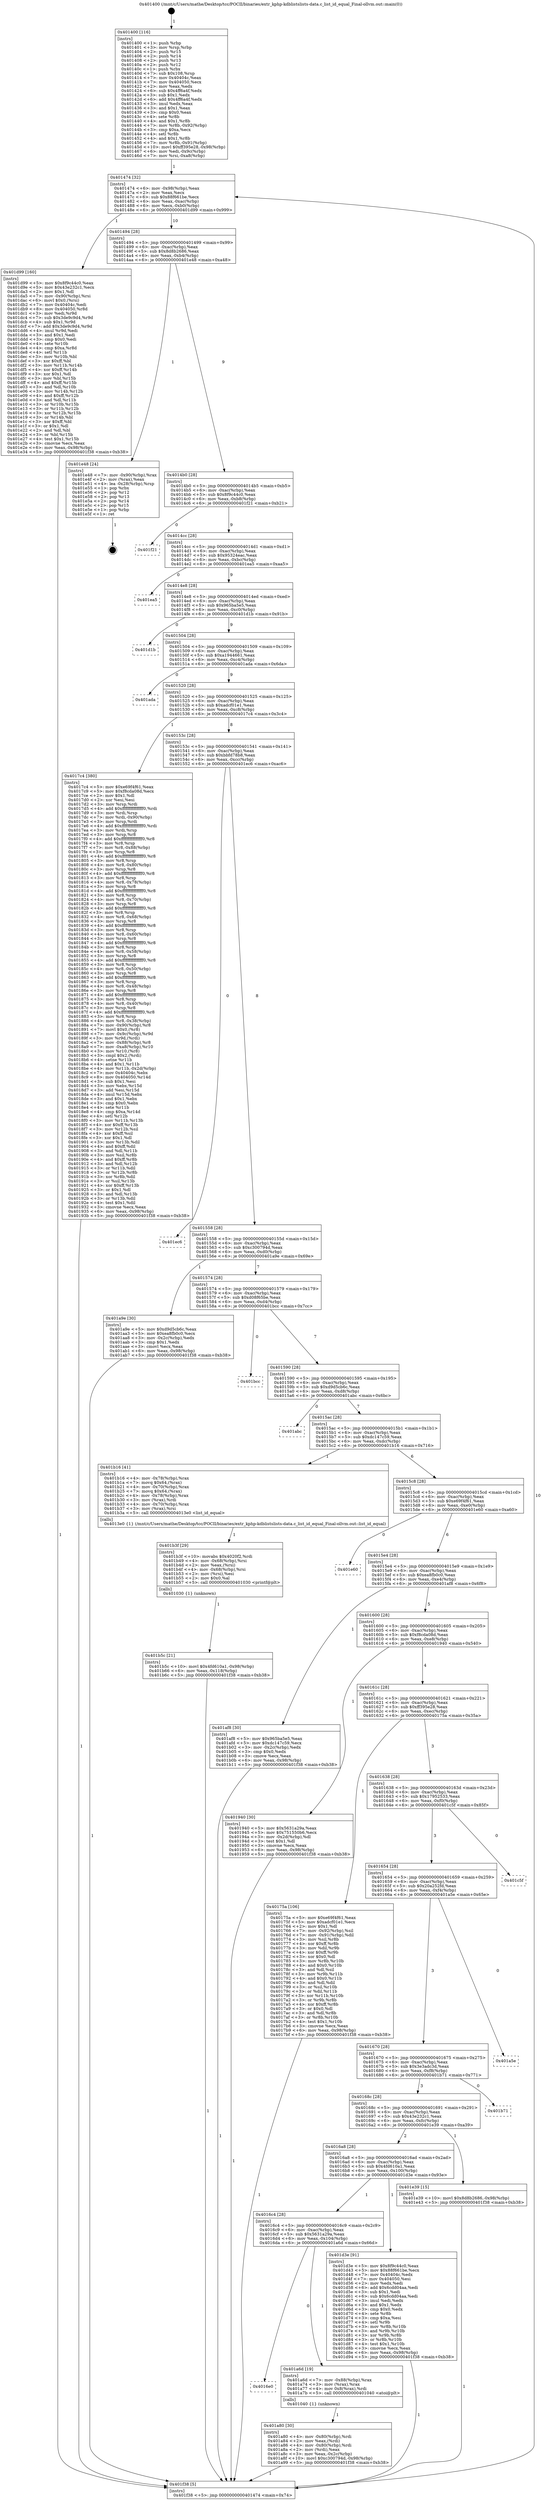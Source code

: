 digraph "0x401400" {
  label = "0x401400 (/mnt/c/Users/mathe/Desktop/tcc/POCII/binaries/extr_kphp-kdblistslists-data.c_list_id_equal_Final-ollvm.out::main(0))"
  labelloc = "t"
  node[shape=record]

  Entry [label="",width=0.3,height=0.3,shape=circle,fillcolor=black,style=filled]
  "0x401474" [label="{
     0x401474 [32]\l
     | [instrs]\l
     &nbsp;&nbsp;0x401474 \<+6\>: mov -0x98(%rbp),%eax\l
     &nbsp;&nbsp;0x40147a \<+2\>: mov %eax,%ecx\l
     &nbsp;&nbsp;0x40147c \<+6\>: sub $0x88f661be,%ecx\l
     &nbsp;&nbsp;0x401482 \<+6\>: mov %eax,-0xac(%rbp)\l
     &nbsp;&nbsp;0x401488 \<+6\>: mov %ecx,-0xb0(%rbp)\l
     &nbsp;&nbsp;0x40148e \<+6\>: je 0000000000401d99 \<main+0x999\>\l
  }"]
  "0x401d99" [label="{
     0x401d99 [160]\l
     | [instrs]\l
     &nbsp;&nbsp;0x401d99 \<+5\>: mov $0x8f9c44c0,%eax\l
     &nbsp;&nbsp;0x401d9e \<+5\>: mov $0x43e232c1,%ecx\l
     &nbsp;&nbsp;0x401da3 \<+2\>: mov $0x1,%dl\l
     &nbsp;&nbsp;0x401da5 \<+7\>: mov -0x90(%rbp),%rsi\l
     &nbsp;&nbsp;0x401dac \<+6\>: movl $0x0,(%rsi)\l
     &nbsp;&nbsp;0x401db2 \<+7\>: mov 0x40404c,%edi\l
     &nbsp;&nbsp;0x401db9 \<+8\>: mov 0x404050,%r8d\l
     &nbsp;&nbsp;0x401dc1 \<+3\>: mov %edi,%r9d\l
     &nbsp;&nbsp;0x401dc4 \<+7\>: sub $0x3de9c9d4,%r9d\l
     &nbsp;&nbsp;0x401dcb \<+4\>: sub $0x1,%r9d\l
     &nbsp;&nbsp;0x401dcf \<+7\>: add $0x3de9c9d4,%r9d\l
     &nbsp;&nbsp;0x401dd6 \<+4\>: imul %r9d,%edi\l
     &nbsp;&nbsp;0x401dda \<+3\>: and $0x1,%edi\l
     &nbsp;&nbsp;0x401ddd \<+3\>: cmp $0x0,%edi\l
     &nbsp;&nbsp;0x401de0 \<+4\>: sete %r10b\l
     &nbsp;&nbsp;0x401de4 \<+4\>: cmp $0xa,%r8d\l
     &nbsp;&nbsp;0x401de8 \<+4\>: setl %r11b\l
     &nbsp;&nbsp;0x401dec \<+3\>: mov %r10b,%bl\l
     &nbsp;&nbsp;0x401def \<+3\>: xor $0xff,%bl\l
     &nbsp;&nbsp;0x401df2 \<+3\>: mov %r11b,%r14b\l
     &nbsp;&nbsp;0x401df5 \<+4\>: xor $0xff,%r14b\l
     &nbsp;&nbsp;0x401df9 \<+3\>: xor $0x1,%dl\l
     &nbsp;&nbsp;0x401dfc \<+3\>: mov %bl,%r15b\l
     &nbsp;&nbsp;0x401dff \<+4\>: and $0xff,%r15b\l
     &nbsp;&nbsp;0x401e03 \<+3\>: and %dl,%r10b\l
     &nbsp;&nbsp;0x401e06 \<+3\>: mov %r14b,%r12b\l
     &nbsp;&nbsp;0x401e09 \<+4\>: and $0xff,%r12b\l
     &nbsp;&nbsp;0x401e0d \<+3\>: and %dl,%r11b\l
     &nbsp;&nbsp;0x401e10 \<+3\>: or %r10b,%r15b\l
     &nbsp;&nbsp;0x401e13 \<+3\>: or %r11b,%r12b\l
     &nbsp;&nbsp;0x401e16 \<+3\>: xor %r12b,%r15b\l
     &nbsp;&nbsp;0x401e19 \<+3\>: or %r14b,%bl\l
     &nbsp;&nbsp;0x401e1c \<+3\>: xor $0xff,%bl\l
     &nbsp;&nbsp;0x401e1f \<+3\>: or $0x1,%dl\l
     &nbsp;&nbsp;0x401e22 \<+2\>: and %dl,%bl\l
     &nbsp;&nbsp;0x401e24 \<+3\>: or %bl,%r15b\l
     &nbsp;&nbsp;0x401e27 \<+4\>: test $0x1,%r15b\l
     &nbsp;&nbsp;0x401e2b \<+3\>: cmovne %ecx,%eax\l
     &nbsp;&nbsp;0x401e2e \<+6\>: mov %eax,-0x98(%rbp)\l
     &nbsp;&nbsp;0x401e34 \<+5\>: jmp 0000000000401f38 \<main+0xb38\>\l
  }"]
  "0x401494" [label="{
     0x401494 [28]\l
     | [instrs]\l
     &nbsp;&nbsp;0x401494 \<+5\>: jmp 0000000000401499 \<main+0x99\>\l
     &nbsp;&nbsp;0x401499 \<+6\>: mov -0xac(%rbp),%eax\l
     &nbsp;&nbsp;0x40149f \<+5\>: sub $0x8d8b2686,%eax\l
     &nbsp;&nbsp;0x4014a4 \<+6\>: mov %eax,-0xb4(%rbp)\l
     &nbsp;&nbsp;0x4014aa \<+6\>: je 0000000000401e48 \<main+0xa48\>\l
  }"]
  Exit [label="",width=0.3,height=0.3,shape=circle,fillcolor=black,style=filled,peripheries=2]
  "0x401e48" [label="{
     0x401e48 [24]\l
     | [instrs]\l
     &nbsp;&nbsp;0x401e48 \<+7\>: mov -0x90(%rbp),%rax\l
     &nbsp;&nbsp;0x401e4f \<+2\>: mov (%rax),%eax\l
     &nbsp;&nbsp;0x401e51 \<+4\>: lea -0x28(%rbp),%rsp\l
     &nbsp;&nbsp;0x401e55 \<+1\>: pop %rbx\l
     &nbsp;&nbsp;0x401e56 \<+2\>: pop %r12\l
     &nbsp;&nbsp;0x401e58 \<+2\>: pop %r13\l
     &nbsp;&nbsp;0x401e5a \<+2\>: pop %r14\l
     &nbsp;&nbsp;0x401e5c \<+2\>: pop %r15\l
     &nbsp;&nbsp;0x401e5e \<+1\>: pop %rbp\l
     &nbsp;&nbsp;0x401e5f \<+1\>: ret\l
  }"]
  "0x4014b0" [label="{
     0x4014b0 [28]\l
     | [instrs]\l
     &nbsp;&nbsp;0x4014b0 \<+5\>: jmp 00000000004014b5 \<main+0xb5\>\l
     &nbsp;&nbsp;0x4014b5 \<+6\>: mov -0xac(%rbp),%eax\l
     &nbsp;&nbsp;0x4014bb \<+5\>: sub $0x8f9c44c0,%eax\l
     &nbsp;&nbsp;0x4014c0 \<+6\>: mov %eax,-0xb8(%rbp)\l
     &nbsp;&nbsp;0x4014c6 \<+6\>: je 0000000000401f21 \<main+0xb21\>\l
  }"]
  "0x401b5c" [label="{
     0x401b5c [21]\l
     | [instrs]\l
     &nbsp;&nbsp;0x401b5c \<+10\>: movl $0x4fd610a1,-0x98(%rbp)\l
     &nbsp;&nbsp;0x401b66 \<+6\>: mov %eax,-0x118(%rbp)\l
     &nbsp;&nbsp;0x401b6c \<+5\>: jmp 0000000000401f38 \<main+0xb38\>\l
  }"]
  "0x401f21" [label="{
     0x401f21\l
  }", style=dashed]
  "0x4014cc" [label="{
     0x4014cc [28]\l
     | [instrs]\l
     &nbsp;&nbsp;0x4014cc \<+5\>: jmp 00000000004014d1 \<main+0xd1\>\l
     &nbsp;&nbsp;0x4014d1 \<+6\>: mov -0xac(%rbp),%eax\l
     &nbsp;&nbsp;0x4014d7 \<+5\>: sub $0x95324eac,%eax\l
     &nbsp;&nbsp;0x4014dc \<+6\>: mov %eax,-0xbc(%rbp)\l
     &nbsp;&nbsp;0x4014e2 \<+6\>: je 0000000000401ea5 \<main+0xaa5\>\l
  }"]
  "0x401b3f" [label="{
     0x401b3f [29]\l
     | [instrs]\l
     &nbsp;&nbsp;0x401b3f \<+10\>: movabs $0x4020f2,%rdi\l
     &nbsp;&nbsp;0x401b49 \<+4\>: mov -0x68(%rbp),%rsi\l
     &nbsp;&nbsp;0x401b4d \<+2\>: mov %eax,(%rsi)\l
     &nbsp;&nbsp;0x401b4f \<+4\>: mov -0x68(%rbp),%rsi\l
     &nbsp;&nbsp;0x401b53 \<+2\>: mov (%rsi),%esi\l
     &nbsp;&nbsp;0x401b55 \<+2\>: mov $0x0,%al\l
     &nbsp;&nbsp;0x401b57 \<+5\>: call 0000000000401030 \<printf@plt\>\l
     | [calls]\l
     &nbsp;&nbsp;0x401030 \{1\} (unknown)\l
  }"]
  "0x401ea5" [label="{
     0x401ea5\l
  }", style=dashed]
  "0x4014e8" [label="{
     0x4014e8 [28]\l
     | [instrs]\l
     &nbsp;&nbsp;0x4014e8 \<+5\>: jmp 00000000004014ed \<main+0xed\>\l
     &nbsp;&nbsp;0x4014ed \<+6\>: mov -0xac(%rbp),%eax\l
     &nbsp;&nbsp;0x4014f3 \<+5\>: sub $0x965ba5e5,%eax\l
     &nbsp;&nbsp;0x4014f8 \<+6\>: mov %eax,-0xc0(%rbp)\l
     &nbsp;&nbsp;0x4014fe \<+6\>: je 0000000000401d1b \<main+0x91b\>\l
  }"]
  "0x401a80" [label="{
     0x401a80 [30]\l
     | [instrs]\l
     &nbsp;&nbsp;0x401a80 \<+4\>: mov -0x80(%rbp),%rdi\l
     &nbsp;&nbsp;0x401a84 \<+2\>: mov %eax,(%rdi)\l
     &nbsp;&nbsp;0x401a86 \<+4\>: mov -0x80(%rbp),%rdi\l
     &nbsp;&nbsp;0x401a8a \<+2\>: mov (%rdi),%eax\l
     &nbsp;&nbsp;0x401a8c \<+3\>: mov %eax,-0x2c(%rbp)\l
     &nbsp;&nbsp;0x401a8f \<+10\>: movl $0xc300794d,-0x98(%rbp)\l
     &nbsp;&nbsp;0x401a99 \<+5\>: jmp 0000000000401f38 \<main+0xb38\>\l
  }"]
  "0x401d1b" [label="{
     0x401d1b\l
  }", style=dashed]
  "0x401504" [label="{
     0x401504 [28]\l
     | [instrs]\l
     &nbsp;&nbsp;0x401504 \<+5\>: jmp 0000000000401509 \<main+0x109\>\l
     &nbsp;&nbsp;0x401509 \<+6\>: mov -0xac(%rbp),%eax\l
     &nbsp;&nbsp;0x40150f \<+5\>: sub $0xa1944661,%eax\l
     &nbsp;&nbsp;0x401514 \<+6\>: mov %eax,-0xc4(%rbp)\l
     &nbsp;&nbsp;0x40151a \<+6\>: je 0000000000401ada \<main+0x6da\>\l
  }"]
  "0x4016e0" [label="{
     0x4016e0\l
  }", style=dashed]
  "0x401ada" [label="{
     0x401ada\l
  }", style=dashed]
  "0x401520" [label="{
     0x401520 [28]\l
     | [instrs]\l
     &nbsp;&nbsp;0x401520 \<+5\>: jmp 0000000000401525 \<main+0x125\>\l
     &nbsp;&nbsp;0x401525 \<+6\>: mov -0xac(%rbp),%eax\l
     &nbsp;&nbsp;0x40152b \<+5\>: sub $0xadcf01e1,%eax\l
     &nbsp;&nbsp;0x401530 \<+6\>: mov %eax,-0xc8(%rbp)\l
     &nbsp;&nbsp;0x401536 \<+6\>: je 00000000004017c4 \<main+0x3c4\>\l
  }"]
  "0x401a6d" [label="{
     0x401a6d [19]\l
     | [instrs]\l
     &nbsp;&nbsp;0x401a6d \<+7\>: mov -0x88(%rbp),%rax\l
     &nbsp;&nbsp;0x401a74 \<+3\>: mov (%rax),%rax\l
     &nbsp;&nbsp;0x401a77 \<+4\>: mov 0x8(%rax),%rdi\l
     &nbsp;&nbsp;0x401a7b \<+5\>: call 0000000000401040 \<atoi@plt\>\l
     | [calls]\l
     &nbsp;&nbsp;0x401040 \{1\} (unknown)\l
  }"]
  "0x4017c4" [label="{
     0x4017c4 [380]\l
     | [instrs]\l
     &nbsp;&nbsp;0x4017c4 \<+5\>: mov $0xe69f4f61,%eax\l
     &nbsp;&nbsp;0x4017c9 \<+5\>: mov $0xf8cda08d,%ecx\l
     &nbsp;&nbsp;0x4017ce \<+2\>: mov $0x1,%dl\l
     &nbsp;&nbsp;0x4017d0 \<+2\>: xor %esi,%esi\l
     &nbsp;&nbsp;0x4017d2 \<+3\>: mov %rsp,%rdi\l
     &nbsp;&nbsp;0x4017d5 \<+4\>: add $0xfffffffffffffff0,%rdi\l
     &nbsp;&nbsp;0x4017d9 \<+3\>: mov %rdi,%rsp\l
     &nbsp;&nbsp;0x4017dc \<+7\>: mov %rdi,-0x90(%rbp)\l
     &nbsp;&nbsp;0x4017e3 \<+3\>: mov %rsp,%rdi\l
     &nbsp;&nbsp;0x4017e6 \<+4\>: add $0xfffffffffffffff0,%rdi\l
     &nbsp;&nbsp;0x4017ea \<+3\>: mov %rdi,%rsp\l
     &nbsp;&nbsp;0x4017ed \<+3\>: mov %rsp,%r8\l
     &nbsp;&nbsp;0x4017f0 \<+4\>: add $0xfffffffffffffff0,%r8\l
     &nbsp;&nbsp;0x4017f4 \<+3\>: mov %r8,%rsp\l
     &nbsp;&nbsp;0x4017f7 \<+7\>: mov %r8,-0x88(%rbp)\l
     &nbsp;&nbsp;0x4017fe \<+3\>: mov %rsp,%r8\l
     &nbsp;&nbsp;0x401801 \<+4\>: add $0xfffffffffffffff0,%r8\l
     &nbsp;&nbsp;0x401805 \<+3\>: mov %r8,%rsp\l
     &nbsp;&nbsp;0x401808 \<+4\>: mov %r8,-0x80(%rbp)\l
     &nbsp;&nbsp;0x40180c \<+3\>: mov %rsp,%r8\l
     &nbsp;&nbsp;0x40180f \<+4\>: add $0xfffffffffffffff0,%r8\l
     &nbsp;&nbsp;0x401813 \<+3\>: mov %r8,%rsp\l
     &nbsp;&nbsp;0x401816 \<+4\>: mov %r8,-0x78(%rbp)\l
     &nbsp;&nbsp;0x40181a \<+3\>: mov %rsp,%r8\l
     &nbsp;&nbsp;0x40181d \<+4\>: add $0xfffffffffffffff0,%r8\l
     &nbsp;&nbsp;0x401821 \<+3\>: mov %r8,%rsp\l
     &nbsp;&nbsp;0x401824 \<+4\>: mov %r8,-0x70(%rbp)\l
     &nbsp;&nbsp;0x401828 \<+3\>: mov %rsp,%r8\l
     &nbsp;&nbsp;0x40182b \<+4\>: add $0xfffffffffffffff0,%r8\l
     &nbsp;&nbsp;0x40182f \<+3\>: mov %r8,%rsp\l
     &nbsp;&nbsp;0x401832 \<+4\>: mov %r8,-0x68(%rbp)\l
     &nbsp;&nbsp;0x401836 \<+3\>: mov %rsp,%r8\l
     &nbsp;&nbsp;0x401839 \<+4\>: add $0xfffffffffffffff0,%r8\l
     &nbsp;&nbsp;0x40183d \<+3\>: mov %r8,%rsp\l
     &nbsp;&nbsp;0x401840 \<+4\>: mov %r8,-0x60(%rbp)\l
     &nbsp;&nbsp;0x401844 \<+3\>: mov %rsp,%r8\l
     &nbsp;&nbsp;0x401847 \<+4\>: add $0xfffffffffffffff0,%r8\l
     &nbsp;&nbsp;0x40184b \<+3\>: mov %r8,%rsp\l
     &nbsp;&nbsp;0x40184e \<+4\>: mov %r8,-0x58(%rbp)\l
     &nbsp;&nbsp;0x401852 \<+3\>: mov %rsp,%r8\l
     &nbsp;&nbsp;0x401855 \<+4\>: add $0xfffffffffffffff0,%r8\l
     &nbsp;&nbsp;0x401859 \<+3\>: mov %r8,%rsp\l
     &nbsp;&nbsp;0x40185c \<+4\>: mov %r8,-0x50(%rbp)\l
     &nbsp;&nbsp;0x401860 \<+3\>: mov %rsp,%r8\l
     &nbsp;&nbsp;0x401863 \<+4\>: add $0xfffffffffffffff0,%r8\l
     &nbsp;&nbsp;0x401867 \<+3\>: mov %r8,%rsp\l
     &nbsp;&nbsp;0x40186a \<+4\>: mov %r8,-0x48(%rbp)\l
     &nbsp;&nbsp;0x40186e \<+3\>: mov %rsp,%r8\l
     &nbsp;&nbsp;0x401871 \<+4\>: add $0xfffffffffffffff0,%r8\l
     &nbsp;&nbsp;0x401875 \<+3\>: mov %r8,%rsp\l
     &nbsp;&nbsp;0x401878 \<+4\>: mov %r8,-0x40(%rbp)\l
     &nbsp;&nbsp;0x40187c \<+3\>: mov %rsp,%r8\l
     &nbsp;&nbsp;0x40187f \<+4\>: add $0xfffffffffffffff0,%r8\l
     &nbsp;&nbsp;0x401883 \<+3\>: mov %r8,%rsp\l
     &nbsp;&nbsp;0x401886 \<+4\>: mov %r8,-0x38(%rbp)\l
     &nbsp;&nbsp;0x40188a \<+7\>: mov -0x90(%rbp),%r8\l
     &nbsp;&nbsp;0x401891 \<+7\>: movl $0x0,(%r8)\l
     &nbsp;&nbsp;0x401898 \<+7\>: mov -0x9c(%rbp),%r9d\l
     &nbsp;&nbsp;0x40189f \<+3\>: mov %r9d,(%rdi)\l
     &nbsp;&nbsp;0x4018a2 \<+7\>: mov -0x88(%rbp),%r8\l
     &nbsp;&nbsp;0x4018a9 \<+7\>: mov -0xa8(%rbp),%r10\l
     &nbsp;&nbsp;0x4018b0 \<+3\>: mov %r10,(%r8)\l
     &nbsp;&nbsp;0x4018b3 \<+3\>: cmpl $0x2,(%rdi)\l
     &nbsp;&nbsp;0x4018b6 \<+4\>: setne %r11b\l
     &nbsp;&nbsp;0x4018ba \<+4\>: and $0x1,%r11b\l
     &nbsp;&nbsp;0x4018be \<+4\>: mov %r11b,-0x2d(%rbp)\l
     &nbsp;&nbsp;0x4018c2 \<+7\>: mov 0x40404c,%ebx\l
     &nbsp;&nbsp;0x4018c9 \<+8\>: mov 0x404050,%r14d\l
     &nbsp;&nbsp;0x4018d1 \<+3\>: sub $0x1,%esi\l
     &nbsp;&nbsp;0x4018d4 \<+3\>: mov %ebx,%r15d\l
     &nbsp;&nbsp;0x4018d7 \<+3\>: add %esi,%r15d\l
     &nbsp;&nbsp;0x4018da \<+4\>: imul %r15d,%ebx\l
     &nbsp;&nbsp;0x4018de \<+3\>: and $0x1,%ebx\l
     &nbsp;&nbsp;0x4018e1 \<+3\>: cmp $0x0,%ebx\l
     &nbsp;&nbsp;0x4018e4 \<+4\>: sete %r11b\l
     &nbsp;&nbsp;0x4018e8 \<+4\>: cmp $0xa,%r14d\l
     &nbsp;&nbsp;0x4018ec \<+4\>: setl %r12b\l
     &nbsp;&nbsp;0x4018f0 \<+3\>: mov %r11b,%r13b\l
     &nbsp;&nbsp;0x4018f3 \<+4\>: xor $0xff,%r13b\l
     &nbsp;&nbsp;0x4018f7 \<+3\>: mov %r12b,%sil\l
     &nbsp;&nbsp;0x4018fa \<+4\>: xor $0xff,%sil\l
     &nbsp;&nbsp;0x4018fe \<+3\>: xor $0x1,%dl\l
     &nbsp;&nbsp;0x401901 \<+3\>: mov %r13b,%dil\l
     &nbsp;&nbsp;0x401904 \<+4\>: and $0xff,%dil\l
     &nbsp;&nbsp;0x401908 \<+3\>: and %dl,%r11b\l
     &nbsp;&nbsp;0x40190b \<+3\>: mov %sil,%r8b\l
     &nbsp;&nbsp;0x40190e \<+4\>: and $0xff,%r8b\l
     &nbsp;&nbsp;0x401912 \<+3\>: and %dl,%r12b\l
     &nbsp;&nbsp;0x401915 \<+3\>: or %r11b,%dil\l
     &nbsp;&nbsp;0x401918 \<+3\>: or %r12b,%r8b\l
     &nbsp;&nbsp;0x40191b \<+3\>: xor %r8b,%dil\l
     &nbsp;&nbsp;0x40191e \<+3\>: or %sil,%r13b\l
     &nbsp;&nbsp;0x401921 \<+4\>: xor $0xff,%r13b\l
     &nbsp;&nbsp;0x401925 \<+3\>: or $0x1,%dl\l
     &nbsp;&nbsp;0x401928 \<+3\>: and %dl,%r13b\l
     &nbsp;&nbsp;0x40192b \<+3\>: or %r13b,%dil\l
     &nbsp;&nbsp;0x40192e \<+4\>: test $0x1,%dil\l
     &nbsp;&nbsp;0x401932 \<+3\>: cmovne %ecx,%eax\l
     &nbsp;&nbsp;0x401935 \<+6\>: mov %eax,-0x98(%rbp)\l
     &nbsp;&nbsp;0x40193b \<+5\>: jmp 0000000000401f38 \<main+0xb38\>\l
  }"]
  "0x40153c" [label="{
     0x40153c [28]\l
     | [instrs]\l
     &nbsp;&nbsp;0x40153c \<+5\>: jmp 0000000000401541 \<main+0x141\>\l
     &nbsp;&nbsp;0x401541 \<+6\>: mov -0xac(%rbp),%eax\l
     &nbsp;&nbsp;0x401547 \<+5\>: sub $0xbbfd78b8,%eax\l
     &nbsp;&nbsp;0x40154c \<+6\>: mov %eax,-0xcc(%rbp)\l
     &nbsp;&nbsp;0x401552 \<+6\>: je 0000000000401ec6 \<main+0xac6\>\l
  }"]
  "0x4016c4" [label="{
     0x4016c4 [28]\l
     | [instrs]\l
     &nbsp;&nbsp;0x4016c4 \<+5\>: jmp 00000000004016c9 \<main+0x2c9\>\l
     &nbsp;&nbsp;0x4016c9 \<+6\>: mov -0xac(%rbp),%eax\l
     &nbsp;&nbsp;0x4016cf \<+5\>: sub $0x5631a29a,%eax\l
     &nbsp;&nbsp;0x4016d4 \<+6\>: mov %eax,-0x104(%rbp)\l
     &nbsp;&nbsp;0x4016da \<+6\>: je 0000000000401a6d \<main+0x66d\>\l
  }"]
  "0x401ec6" [label="{
     0x401ec6\l
  }", style=dashed]
  "0x401558" [label="{
     0x401558 [28]\l
     | [instrs]\l
     &nbsp;&nbsp;0x401558 \<+5\>: jmp 000000000040155d \<main+0x15d\>\l
     &nbsp;&nbsp;0x40155d \<+6\>: mov -0xac(%rbp),%eax\l
     &nbsp;&nbsp;0x401563 \<+5\>: sub $0xc300794d,%eax\l
     &nbsp;&nbsp;0x401568 \<+6\>: mov %eax,-0xd0(%rbp)\l
     &nbsp;&nbsp;0x40156e \<+6\>: je 0000000000401a9e \<main+0x69e\>\l
  }"]
  "0x401d3e" [label="{
     0x401d3e [91]\l
     | [instrs]\l
     &nbsp;&nbsp;0x401d3e \<+5\>: mov $0x8f9c44c0,%eax\l
     &nbsp;&nbsp;0x401d43 \<+5\>: mov $0x88f661be,%ecx\l
     &nbsp;&nbsp;0x401d48 \<+7\>: mov 0x40404c,%edx\l
     &nbsp;&nbsp;0x401d4f \<+7\>: mov 0x404050,%esi\l
     &nbsp;&nbsp;0x401d56 \<+2\>: mov %edx,%edi\l
     &nbsp;&nbsp;0x401d58 \<+6\>: add $0x6cdd04aa,%edi\l
     &nbsp;&nbsp;0x401d5e \<+3\>: sub $0x1,%edi\l
     &nbsp;&nbsp;0x401d61 \<+6\>: sub $0x6cdd04aa,%edi\l
     &nbsp;&nbsp;0x401d67 \<+3\>: imul %edi,%edx\l
     &nbsp;&nbsp;0x401d6a \<+3\>: and $0x1,%edx\l
     &nbsp;&nbsp;0x401d6d \<+3\>: cmp $0x0,%edx\l
     &nbsp;&nbsp;0x401d70 \<+4\>: sete %r8b\l
     &nbsp;&nbsp;0x401d74 \<+3\>: cmp $0xa,%esi\l
     &nbsp;&nbsp;0x401d77 \<+4\>: setl %r9b\l
     &nbsp;&nbsp;0x401d7b \<+3\>: mov %r8b,%r10b\l
     &nbsp;&nbsp;0x401d7e \<+3\>: and %r9b,%r10b\l
     &nbsp;&nbsp;0x401d81 \<+3\>: xor %r9b,%r8b\l
     &nbsp;&nbsp;0x401d84 \<+3\>: or %r8b,%r10b\l
     &nbsp;&nbsp;0x401d87 \<+4\>: test $0x1,%r10b\l
     &nbsp;&nbsp;0x401d8b \<+3\>: cmovne %ecx,%eax\l
     &nbsp;&nbsp;0x401d8e \<+6\>: mov %eax,-0x98(%rbp)\l
     &nbsp;&nbsp;0x401d94 \<+5\>: jmp 0000000000401f38 \<main+0xb38\>\l
  }"]
  "0x401a9e" [label="{
     0x401a9e [30]\l
     | [instrs]\l
     &nbsp;&nbsp;0x401a9e \<+5\>: mov $0xd9d5cb6c,%eax\l
     &nbsp;&nbsp;0x401aa3 \<+5\>: mov $0xea8fb0c0,%ecx\l
     &nbsp;&nbsp;0x401aa8 \<+3\>: mov -0x2c(%rbp),%edx\l
     &nbsp;&nbsp;0x401aab \<+3\>: cmp $0x1,%edx\l
     &nbsp;&nbsp;0x401aae \<+3\>: cmovl %ecx,%eax\l
     &nbsp;&nbsp;0x401ab1 \<+6\>: mov %eax,-0x98(%rbp)\l
     &nbsp;&nbsp;0x401ab7 \<+5\>: jmp 0000000000401f38 \<main+0xb38\>\l
  }"]
  "0x401574" [label="{
     0x401574 [28]\l
     | [instrs]\l
     &nbsp;&nbsp;0x401574 \<+5\>: jmp 0000000000401579 \<main+0x179\>\l
     &nbsp;&nbsp;0x401579 \<+6\>: mov -0xac(%rbp),%eax\l
     &nbsp;&nbsp;0x40157f \<+5\>: sub $0xd08f65be,%eax\l
     &nbsp;&nbsp;0x401584 \<+6\>: mov %eax,-0xd4(%rbp)\l
     &nbsp;&nbsp;0x40158a \<+6\>: je 0000000000401bcc \<main+0x7cc\>\l
  }"]
  "0x4016a8" [label="{
     0x4016a8 [28]\l
     | [instrs]\l
     &nbsp;&nbsp;0x4016a8 \<+5\>: jmp 00000000004016ad \<main+0x2ad\>\l
     &nbsp;&nbsp;0x4016ad \<+6\>: mov -0xac(%rbp),%eax\l
     &nbsp;&nbsp;0x4016b3 \<+5\>: sub $0x4fd610a1,%eax\l
     &nbsp;&nbsp;0x4016b8 \<+6\>: mov %eax,-0x100(%rbp)\l
     &nbsp;&nbsp;0x4016be \<+6\>: je 0000000000401d3e \<main+0x93e\>\l
  }"]
  "0x401bcc" [label="{
     0x401bcc\l
  }", style=dashed]
  "0x401590" [label="{
     0x401590 [28]\l
     | [instrs]\l
     &nbsp;&nbsp;0x401590 \<+5\>: jmp 0000000000401595 \<main+0x195\>\l
     &nbsp;&nbsp;0x401595 \<+6\>: mov -0xac(%rbp),%eax\l
     &nbsp;&nbsp;0x40159b \<+5\>: sub $0xd9d5cb6c,%eax\l
     &nbsp;&nbsp;0x4015a0 \<+6\>: mov %eax,-0xd8(%rbp)\l
     &nbsp;&nbsp;0x4015a6 \<+6\>: je 0000000000401abc \<main+0x6bc\>\l
  }"]
  "0x401e39" [label="{
     0x401e39 [15]\l
     | [instrs]\l
     &nbsp;&nbsp;0x401e39 \<+10\>: movl $0x8d8b2686,-0x98(%rbp)\l
     &nbsp;&nbsp;0x401e43 \<+5\>: jmp 0000000000401f38 \<main+0xb38\>\l
  }"]
  "0x401abc" [label="{
     0x401abc\l
  }", style=dashed]
  "0x4015ac" [label="{
     0x4015ac [28]\l
     | [instrs]\l
     &nbsp;&nbsp;0x4015ac \<+5\>: jmp 00000000004015b1 \<main+0x1b1\>\l
     &nbsp;&nbsp;0x4015b1 \<+6\>: mov -0xac(%rbp),%eax\l
     &nbsp;&nbsp;0x4015b7 \<+5\>: sub $0xdc147c59,%eax\l
     &nbsp;&nbsp;0x4015bc \<+6\>: mov %eax,-0xdc(%rbp)\l
     &nbsp;&nbsp;0x4015c2 \<+6\>: je 0000000000401b16 \<main+0x716\>\l
  }"]
  "0x40168c" [label="{
     0x40168c [28]\l
     | [instrs]\l
     &nbsp;&nbsp;0x40168c \<+5\>: jmp 0000000000401691 \<main+0x291\>\l
     &nbsp;&nbsp;0x401691 \<+6\>: mov -0xac(%rbp),%eax\l
     &nbsp;&nbsp;0x401697 \<+5\>: sub $0x43e232c1,%eax\l
     &nbsp;&nbsp;0x40169c \<+6\>: mov %eax,-0xfc(%rbp)\l
     &nbsp;&nbsp;0x4016a2 \<+6\>: je 0000000000401e39 \<main+0xa39\>\l
  }"]
  "0x401b16" [label="{
     0x401b16 [41]\l
     | [instrs]\l
     &nbsp;&nbsp;0x401b16 \<+4\>: mov -0x78(%rbp),%rax\l
     &nbsp;&nbsp;0x401b1a \<+7\>: movq $0x64,(%rax)\l
     &nbsp;&nbsp;0x401b21 \<+4\>: mov -0x70(%rbp),%rax\l
     &nbsp;&nbsp;0x401b25 \<+7\>: movq $0x64,(%rax)\l
     &nbsp;&nbsp;0x401b2c \<+4\>: mov -0x78(%rbp),%rax\l
     &nbsp;&nbsp;0x401b30 \<+3\>: mov (%rax),%rdi\l
     &nbsp;&nbsp;0x401b33 \<+4\>: mov -0x70(%rbp),%rax\l
     &nbsp;&nbsp;0x401b37 \<+3\>: mov (%rax),%rsi\l
     &nbsp;&nbsp;0x401b3a \<+5\>: call 00000000004013e0 \<list_id_equal\>\l
     | [calls]\l
     &nbsp;&nbsp;0x4013e0 \{1\} (/mnt/c/Users/mathe/Desktop/tcc/POCII/binaries/extr_kphp-kdblistslists-data.c_list_id_equal_Final-ollvm.out::list_id_equal)\l
  }"]
  "0x4015c8" [label="{
     0x4015c8 [28]\l
     | [instrs]\l
     &nbsp;&nbsp;0x4015c8 \<+5\>: jmp 00000000004015cd \<main+0x1cd\>\l
     &nbsp;&nbsp;0x4015cd \<+6\>: mov -0xac(%rbp),%eax\l
     &nbsp;&nbsp;0x4015d3 \<+5\>: sub $0xe69f4f61,%eax\l
     &nbsp;&nbsp;0x4015d8 \<+6\>: mov %eax,-0xe0(%rbp)\l
     &nbsp;&nbsp;0x4015de \<+6\>: je 0000000000401e60 \<main+0xa60\>\l
  }"]
  "0x401b71" [label="{
     0x401b71\l
  }", style=dashed]
  "0x401e60" [label="{
     0x401e60\l
  }", style=dashed]
  "0x4015e4" [label="{
     0x4015e4 [28]\l
     | [instrs]\l
     &nbsp;&nbsp;0x4015e4 \<+5\>: jmp 00000000004015e9 \<main+0x1e9\>\l
     &nbsp;&nbsp;0x4015e9 \<+6\>: mov -0xac(%rbp),%eax\l
     &nbsp;&nbsp;0x4015ef \<+5\>: sub $0xea8fb0c0,%eax\l
     &nbsp;&nbsp;0x4015f4 \<+6\>: mov %eax,-0xe4(%rbp)\l
     &nbsp;&nbsp;0x4015fa \<+6\>: je 0000000000401af8 \<main+0x6f8\>\l
  }"]
  "0x401670" [label="{
     0x401670 [28]\l
     | [instrs]\l
     &nbsp;&nbsp;0x401670 \<+5\>: jmp 0000000000401675 \<main+0x275\>\l
     &nbsp;&nbsp;0x401675 \<+6\>: mov -0xac(%rbp),%eax\l
     &nbsp;&nbsp;0x40167b \<+5\>: sub $0x3e3adc3d,%eax\l
     &nbsp;&nbsp;0x401680 \<+6\>: mov %eax,-0xf8(%rbp)\l
     &nbsp;&nbsp;0x401686 \<+6\>: je 0000000000401b71 \<main+0x771\>\l
  }"]
  "0x401af8" [label="{
     0x401af8 [30]\l
     | [instrs]\l
     &nbsp;&nbsp;0x401af8 \<+5\>: mov $0x965ba5e5,%eax\l
     &nbsp;&nbsp;0x401afd \<+5\>: mov $0xdc147c59,%ecx\l
     &nbsp;&nbsp;0x401b02 \<+3\>: mov -0x2c(%rbp),%edx\l
     &nbsp;&nbsp;0x401b05 \<+3\>: cmp $0x0,%edx\l
     &nbsp;&nbsp;0x401b08 \<+3\>: cmove %ecx,%eax\l
     &nbsp;&nbsp;0x401b0b \<+6\>: mov %eax,-0x98(%rbp)\l
     &nbsp;&nbsp;0x401b11 \<+5\>: jmp 0000000000401f38 \<main+0xb38\>\l
  }"]
  "0x401600" [label="{
     0x401600 [28]\l
     | [instrs]\l
     &nbsp;&nbsp;0x401600 \<+5\>: jmp 0000000000401605 \<main+0x205\>\l
     &nbsp;&nbsp;0x401605 \<+6\>: mov -0xac(%rbp),%eax\l
     &nbsp;&nbsp;0x40160b \<+5\>: sub $0xf8cda08d,%eax\l
     &nbsp;&nbsp;0x401610 \<+6\>: mov %eax,-0xe8(%rbp)\l
     &nbsp;&nbsp;0x401616 \<+6\>: je 0000000000401940 \<main+0x540\>\l
  }"]
  "0x401a5e" [label="{
     0x401a5e\l
  }", style=dashed]
  "0x401940" [label="{
     0x401940 [30]\l
     | [instrs]\l
     &nbsp;&nbsp;0x401940 \<+5\>: mov $0x5631a29a,%eax\l
     &nbsp;&nbsp;0x401945 \<+5\>: mov $0x751550b6,%ecx\l
     &nbsp;&nbsp;0x40194a \<+3\>: mov -0x2d(%rbp),%dl\l
     &nbsp;&nbsp;0x40194d \<+3\>: test $0x1,%dl\l
     &nbsp;&nbsp;0x401950 \<+3\>: cmovne %ecx,%eax\l
     &nbsp;&nbsp;0x401953 \<+6\>: mov %eax,-0x98(%rbp)\l
     &nbsp;&nbsp;0x401959 \<+5\>: jmp 0000000000401f38 \<main+0xb38\>\l
  }"]
  "0x40161c" [label="{
     0x40161c [28]\l
     | [instrs]\l
     &nbsp;&nbsp;0x40161c \<+5\>: jmp 0000000000401621 \<main+0x221\>\l
     &nbsp;&nbsp;0x401621 \<+6\>: mov -0xac(%rbp),%eax\l
     &nbsp;&nbsp;0x401627 \<+5\>: sub $0xff395e28,%eax\l
     &nbsp;&nbsp;0x40162c \<+6\>: mov %eax,-0xec(%rbp)\l
     &nbsp;&nbsp;0x401632 \<+6\>: je 000000000040175a \<main+0x35a\>\l
  }"]
  "0x401654" [label="{
     0x401654 [28]\l
     | [instrs]\l
     &nbsp;&nbsp;0x401654 \<+5\>: jmp 0000000000401659 \<main+0x259\>\l
     &nbsp;&nbsp;0x401659 \<+6\>: mov -0xac(%rbp),%eax\l
     &nbsp;&nbsp;0x40165f \<+5\>: sub $0x20a252fd,%eax\l
     &nbsp;&nbsp;0x401664 \<+6\>: mov %eax,-0xf4(%rbp)\l
     &nbsp;&nbsp;0x40166a \<+6\>: je 0000000000401a5e \<main+0x65e\>\l
  }"]
  "0x40175a" [label="{
     0x40175a [106]\l
     | [instrs]\l
     &nbsp;&nbsp;0x40175a \<+5\>: mov $0xe69f4f61,%eax\l
     &nbsp;&nbsp;0x40175f \<+5\>: mov $0xadcf01e1,%ecx\l
     &nbsp;&nbsp;0x401764 \<+2\>: mov $0x1,%dl\l
     &nbsp;&nbsp;0x401766 \<+7\>: mov -0x92(%rbp),%sil\l
     &nbsp;&nbsp;0x40176d \<+7\>: mov -0x91(%rbp),%dil\l
     &nbsp;&nbsp;0x401774 \<+3\>: mov %sil,%r8b\l
     &nbsp;&nbsp;0x401777 \<+4\>: xor $0xff,%r8b\l
     &nbsp;&nbsp;0x40177b \<+3\>: mov %dil,%r9b\l
     &nbsp;&nbsp;0x40177e \<+4\>: xor $0xff,%r9b\l
     &nbsp;&nbsp;0x401782 \<+3\>: xor $0x0,%dl\l
     &nbsp;&nbsp;0x401785 \<+3\>: mov %r8b,%r10b\l
     &nbsp;&nbsp;0x401788 \<+4\>: and $0x0,%r10b\l
     &nbsp;&nbsp;0x40178c \<+3\>: and %dl,%sil\l
     &nbsp;&nbsp;0x40178f \<+3\>: mov %r9b,%r11b\l
     &nbsp;&nbsp;0x401792 \<+4\>: and $0x0,%r11b\l
     &nbsp;&nbsp;0x401796 \<+3\>: and %dl,%dil\l
     &nbsp;&nbsp;0x401799 \<+3\>: or %sil,%r10b\l
     &nbsp;&nbsp;0x40179c \<+3\>: or %dil,%r11b\l
     &nbsp;&nbsp;0x40179f \<+3\>: xor %r11b,%r10b\l
     &nbsp;&nbsp;0x4017a2 \<+3\>: or %r9b,%r8b\l
     &nbsp;&nbsp;0x4017a5 \<+4\>: xor $0xff,%r8b\l
     &nbsp;&nbsp;0x4017a9 \<+3\>: or $0x0,%dl\l
     &nbsp;&nbsp;0x4017ac \<+3\>: and %dl,%r8b\l
     &nbsp;&nbsp;0x4017af \<+3\>: or %r8b,%r10b\l
     &nbsp;&nbsp;0x4017b2 \<+4\>: test $0x1,%r10b\l
     &nbsp;&nbsp;0x4017b6 \<+3\>: cmovne %ecx,%eax\l
     &nbsp;&nbsp;0x4017b9 \<+6\>: mov %eax,-0x98(%rbp)\l
     &nbsp;&nbsp;0x4017bf \<+5\>: jmp 0000000000401f38 \<main+0xb38\>\l
  }"]
  "0x401638" [label="{
     0x401638 [28]\l
     | [instrs]\l
     &nbsp;&nbsp;0x401638 \<+5\>: jmp 000000000040163d \<main+0x23d\>\l
     &nbsp;&nbsp;0x40163d \<+6\>: mov -0xac(%rbp),%eax\l
     &nbsp;&nbsp;0x401643 \<+5\>: sub $0x17952533,%eax\l
     &nbsp;&nbsp;0x401648 \<+6\>: mov %eax,-0xf0(%rbp)\l
     &nbsp;&nbsp;0x40164e \<+6\>: je 0000000000401c5f \<main+0x85f\>\l
  }"]
  "0x401f38" [label="{
     0x401f38 [5]\l
     | [instrs]\l
     &nbsp;&nbsp;0x401f38 \<+5\>: jmp 0000000000401474 \<main+0x74\>\l
  }"]
  "0x401400" [label="{
     0x401400 [116]\l
     | [instrs]\l
     &nbsp;&nbsp;0x401400 \<+1\>: push %rbp\l
     &nbsp;&nbsp;0x401401 \<+3\>: mov %rsp,%rbp\l
     &nbsp;&nbsp;0x401404 \<+2\>: push %r15\l
     &nbsp;&nbsp;0x401406 \<+2\>: push %r14\l
     &nbsp;&nbsp;0x401408 \<+2\>: push %r13\l
     &nbsp;&nbsp;0x40140a \<+2\>: push %r12\l
     &nbsp;&nbsp;0x40140c \<+1\>: push %rbx\l
     &nbsp;&nbsp;0x40140d \<+7\>: sub $0x108,%rsp\l
     &nbsp;&nbsp;0x401414 \<+7\>: mov 0x40404c,%eax\l
     &nbsp;&nbsp;0x40141b \<+7\>: mov 0x404050,%ecx\l
     &nbsp;&nbsp;0x401422 \<+2\>: mov %eax,%edx\l
     &nbsp;&nbsp;0x401424 \<+6\>: sub $0x4ff6a4f,%edx\l
     &nbsp;&nbsp;0x40142a \<+3\>: sub $0x1,%edx\l
     &nbsp;&nbsp;0x40142d \<+6\>: add $0x4ff6a4f,%edx\l
     &nbsp;&nbsp;0x401433 \<+3\>: imul %edx,%eax\l
     &nbsp;&nbsp;0x401436 \<+3\>: and $0x1,%eax\l
     &nbsp;&nbsp;0x401439 \<+3\>: cmp $0x0,%eax\l
     &nbsp;&nbsp;0x40143c \<+4\>: sete %r8b\l
     &nbsp;&nbsp;0x401440 \<+4\>: and $0x1,%r8b\l
     &nbsp;&nbsp;0x401444 \<+7\>: mov %r8b,-0x92(%rbp)\l
     &nbsp;&nbsp;0x40144b \<+3\>: cmp $0xa,%ecx\l
     &nbsp;&nbsp;0x40144e \<+4\>: setl %r8b\l
     &nbsp;&nbsp;0x401452 \<+4\>: and $0x1,%r8b\l
     &nbsp;&nbsp;0x401456 \<+7\>: mov %r8b,-0x91(%rbp)\l
     &nbsp;&nbsp;0x40145d \<+10\>: movl $0xff395e28,-0x98(%rbp)\l
     &nbsp;&nbsp;0x401467 \<+6\>: mov %edi,-0x9c(%rbp)\l
     &nbsp;&nbsp;0x40146d \<+7\>: mov %rsi,-0xa8(%rbp)\l
  }"]
  "0x401c5f" [label="{
     0x401c5f\l
  }", style=dashed]
  Entry -> "0x401400" [label=" 1"]
  "0x401474" -> "0x401d99" [label=" 1"]
  "0x401474" -> "0x401494" [label=" 10"]
  "0x401e48" -> Exit [label=" 1"]
  "0x401494" -> "0x401e48" [label=" 1"]
  "0x401494" -> "0x4014b0" [label=" 9"]
  "0x401e39" -> "0x401f38" [label=" 1"]
  "0x4014b0" -> "0x401f21" [label=" 0"]
  "0x4014b0" -> "0x4014cc" [label=" 9"]
  "0x401d99" -> "0x401f38" [label=" 1"]
  "0x4014cc" -> "0x401ea5" [label=" 0"]
  "0x4014cc" -> "0x4014e8" [label=" 9"]
  "0x401d3e" -> "0x401f38" [label=" 1"]
  "0x4014e8" -> "0x401d1b" [label=" 0"]
  "0x4014e8" -> "0x401504" [label=" 9"]
  "0x401b5c" -> "0x401f38" [label=" 1"]
  "0x401504" -> "0x401ada" [label=" 0"]
  "0x401504" -> "0x401520" [label=" 9"]
  "0x401b3f" -> "0x401b5c" [label=" 1"]
  "0x401520" -> "0x4017c4" [label=" 1"]
  "0x401520" -> "0x40153c" [label=" 8"]
  "0x401b16" -> "0x401b3f" [label=" 1"]
  "0x40153c" -> "0x401ec6" [label=" 0"]
  "0x40153c" -> "0x401558" [label=" 8"]
  "0x401a9e" -> "0x401f38" [label=" 1"]
  "0x401558" -> "0x401a9e" [label=" 1"]
  "0x401558" -> "0x401574" [label=" 7"]
  "0x401a80" -> "0x401f38" [label=" 1"]
  "0x401574" -> "0x401bcc" [label=" 0"]
  "0x401574" -> "0x401590" [label=" 7"]
  "0x4016c4" -> "0x4016e0" [label=" 0"]
  "0x401590" -> "0x401abc" [label=" 0"]
  "0x401590" -> "0x4015ac" [label=" 7"]
  "0x4016c4" -> "0x401a6d" [label=" 1"]
  "0x4015ac" -> "0x401b16" [label=" 1"]
  "0x4015ac" -> "0x4015c8" [label=" 6"]
  "0x4016a8" -> "0x4016c4" [label=" 1"]
  "0x4015c8" -> "0x401e60" [label=" 0"]
  "0x4015c8" -> "0x4015e4" [label=" 6"]
  "0x4016a8" -> "0x401d3e" [label=" 1"]
  "0x4015e4" -> "0x401af8" [label=" 1"]
  "0x4015e4" -> "0x401600" [label=" 5"]
  "0x40168c" -> "0x4016a8" [label=" 2"]
  "0x401600" -> "0x401940" [label=" 1"]
  "0x401600" -> "0x40161c" [label=" 4"]
  "0x40168c" -> "0x401e39" [label=" 1"]
  "0x40161c" -> "0x40175a" [label=" 1"]
  "0x40161c" -> "0x401638" [label=" 3"]
  "0x40175a" -> "0x401f38" [label=" 1"]
  "0x401400" -> "0x401474" [label=" 1"]
  "0x401f38" -> "0x401474" [label=" 10"]
  "0x401670" -> "0x40168c" [label=" 3"]
  "0x4017c4" -> "0x401f38" [label=" 1"]
  "0x401940" -> "0x401f38" [label=" 1"]
  "0x401670" -> "0x401b71" [label=" 0"]
  "0x401638" -> "0x401c5f" [label=" 0"]
  "0x401638" -> "0x401654" [label=" 3"]
  "0x401af8" -> "0x401f38" [label=" 1"]
  "0x401654" -> "0x401a5e" [label=" 0"]
  "0x401654" -> "0x401670" [label=" 3"]
  "0x401a6d" -> "0x401a80" [label=" 1"]
}
